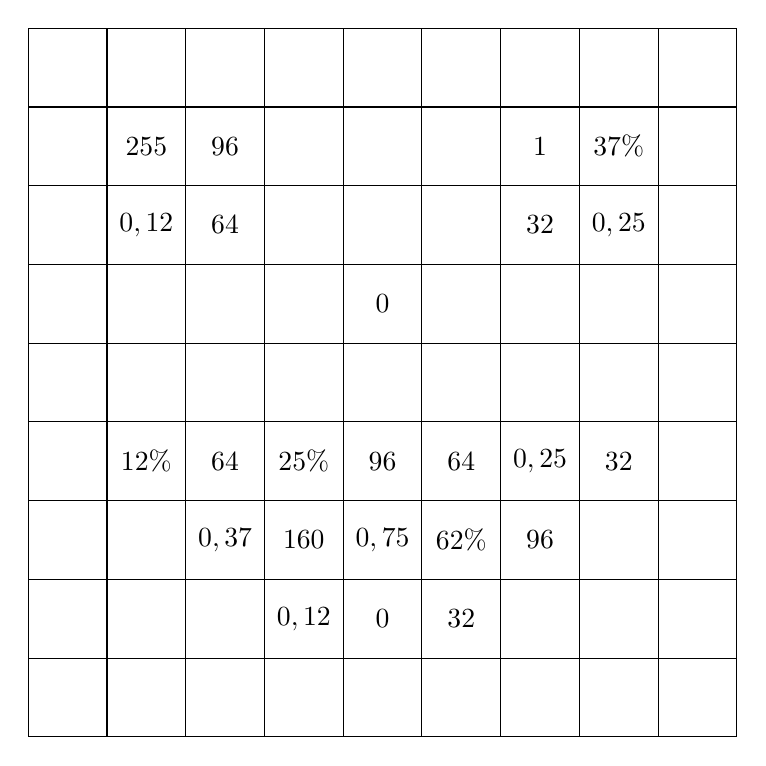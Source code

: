 \begin{tikzpicture}

\draw (0,0) grid (9,9);


\node at (3+0.5,1+0.5) {$0,12$};
\node at (4+0.5,1+0.5) {$0$};
\node at (5+0.5,1+0.5) {$32$};

\node at (2+0.5,2+0.5) {$0,37$};
\node at (3+0.5,2+0.5) {$160$};
\node at (4+0.5,2+0.5) {$0,75$};
\node at (5+0.5,2+0.5) {$62\%$};
\node at (6+0.5,2+0.5) {$96$};

\node at (1+0.5,3+0.5) {$12\%$};
\node at (2+0.5,3+0.5) {$64$};
\node at (3+0.5,3+0.5) {$25\%$};
\node at (4+0.5,3+0.5) {$96$};
\node at (5+0.5,3+0.5) {$64$};
\node at (6+0.5,3+0.5) {$0,25$};
\node at (7+0.5,3+0.5) {$32$};

\node at (4+0.5,5+0.5) {$0$};


\node at (1+0.5,6+0.5) {$0,12$};
\node at (2+0.5,6+0.5) {$64$};
\node at (1+0.5,7+0.5) {$255$};
\node at (2+0.5,7+0.5) {$96$};

\node at (6+0.5,6+0.5) {$32$};
\node at (7+0.5,6+0.5) {$0,25$};
\node at (6+0.5,7+0.5) {$1$};
\node at (7+0.5,7+0.5) {$37\%$};




\end{tikzpicture}